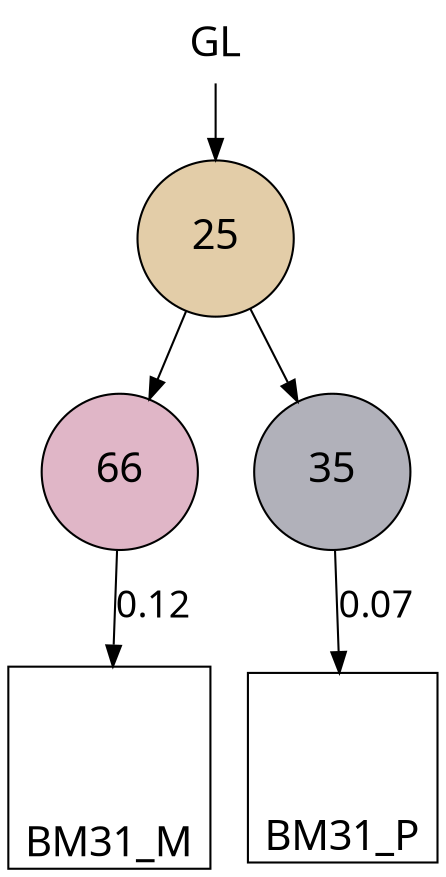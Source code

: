 digraph G { 
size ="10,10"
forcelabels=true
0 -> 1[ label="" fontname="Dialog.bold" fontsize=18];
1 -> 3[ label="" fontname="Dialog.bold" fontsize=18];
1 -> 2[ label="" fontname="Dialog.bold" fontsize=18];
3 -> 5[ label="0.12" fontname="Dialog.bold" fontsize=18];
2 -> 6[ label="0.07" fontname="Dialog.bold" fontsize=18];
0 [ shape=plaintext label="GL" fontname="Dialog.bold" fontsize=20 style=filled fillcolor="#ffffff" color="#000000" width=0.625 heigth=0.625];
1 [ shape=circle label="25" fontname="Dialog.bold" fontsize=20 style=filled fillcolor="#e3cda8" color="#000000" width=1.0416666666666667 heigth=1.0416666666666667];
2 [ shape=circle label="35" fontname="Dialog.bold" fontsize=20 style=filled fillcolor="#b1b1ba" color="#000000" width=1.0416666666666667 heigth=1.0416666666666667];
3 [ shape=circle label="66" fontname="Dialog.bold" fontsize=20 style=filled fillcolor="#e0b6c7" color="#000000" width=1.0416666666666667 heigth=1.0416666666666667];
5 [image="/lustre/rde/user/guoxc/project/181126_12Sample_BrM/phylogenetic/INcloudL/03LICHEE/lichee_dot_img_temp/img_1545198067929_5.png" shape=square label="BM31_M" labelloc=b fontname="Dialog.bold" fontsize=20 style=filled fillcolor="#ffffff" color="#000000" width=0.8333333333333334 heigth=0.8333333333333334];
6 [image="/lustre/rde/user/guoxc/project/181126_12Sample_BrM/phylogenetic/INcloudL/03LICHEE/lichee_dot_img_temp/img_1545198067929_6.png" shape=square label="BM31_P" labelloc=b fontname="Dialog.bold" fontsize=20 style=filled fillcolor="#ffffff" color="#000000" width=0.8333333333333334 heigth=0.8333333333333334];
{ rank = sink; 5; 6; } 
}